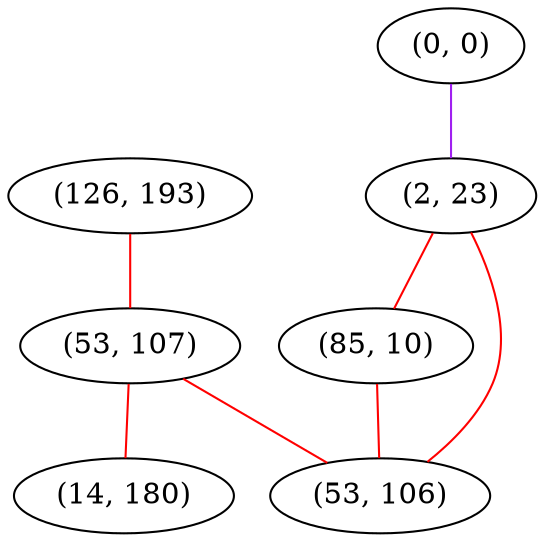 graph "" {
"(126, 193)";
"(0, 0)";
"(2, 23)";
"(85, 10)";
"(53, 107)";
"(14, 180)";
"(53, 106)";
"(126, 193)" -- "(53, 107)"  [color=red, key=0, weight=1];
"(0, 0)" -- "(2, 23)"  [color=purple, key=0, weight=4];
"(2, 23)" -- "(53, 106)"  [color=red, key=0, weight=1];
"(2, 23)" -- "(85, 10)"  [color=red, key=0, weight=1];
"(85, 10)" -- "(53, 106)"  [color=red, key=0, weight=1];
"(53, 107)" -- "(14, 180)"  [color=red, key=0, weight=1];
"(53, 107)" -- "(53, 106)"  [color=red, key=0, weight=1];
}

